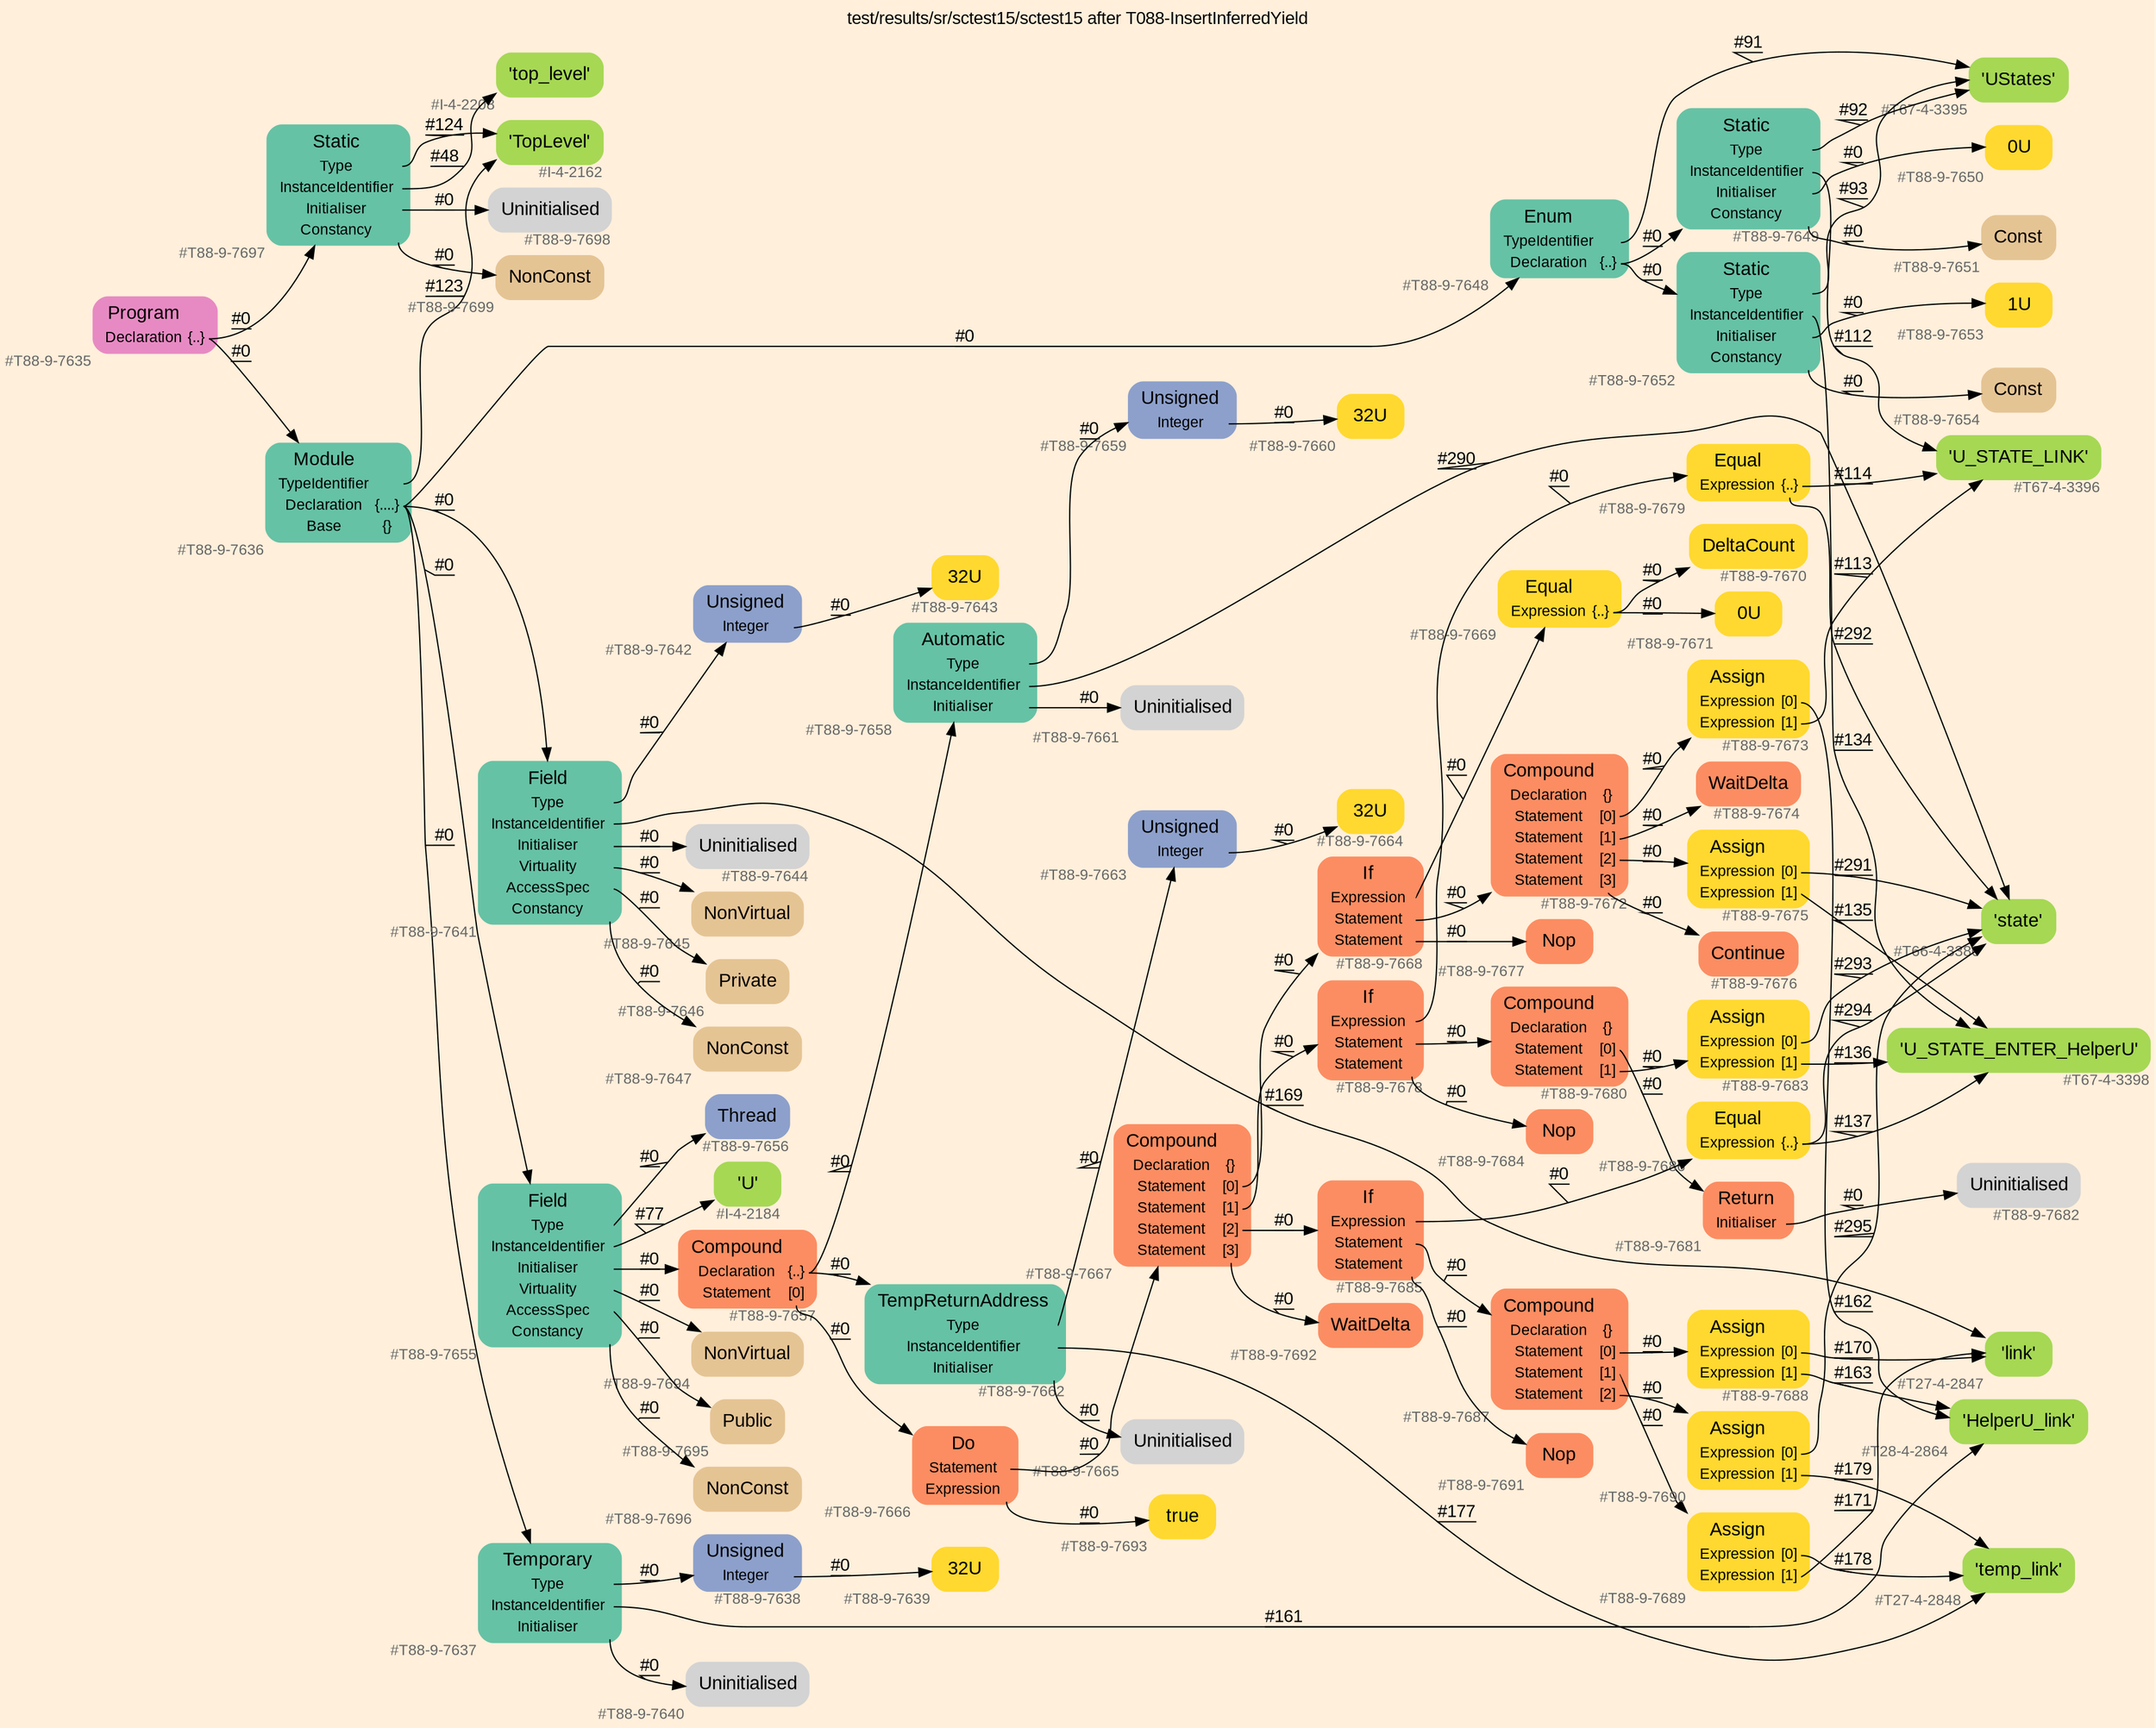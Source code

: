 digraph "test/results/sr/sctest15/sctest15 after T088-InsertInferredYield" {
label = "test/results/sr/sctest15/sctest15 after T088-InsertInferredYield"
labelloc = t
graph [
    rankdir = "LR"
    ranksep = 0.3
    bgcolor = antiquewhite1
    color = black
    fontcolor = black
    fontname = "Arial"
];
node [
    fontname = "Arial"
];
edge [
    fontname = "Arial"
];

// -------------------- node figure --------------------
// -------- block #T88-9-7635 ----------
"#T88-9-7635" [
    fillcolor = "/set28/4"
    xlabel = "#T88-9-7635"
    fontsize = "12"
    fontcolor = grey40
    shape = "plaintext"
    label = <<TABLE BORDER="0" CELLBORDER="0" CELLSPACING="0">
     <TR><TD><FONT COLOR="black" POINT-SIZE="15">Program</FONT></TD></TR>
     <TR><TD><FONT COLOR="black" POINT-SIZE="12">Declaration</FONT></TD><TD PORT="port0"><FONT COLOR="black" POINT-SIZE="12">{..}</FONT></TD></TR>
    </TABLE>>
    style = "rounded,filled"
];

// -------- block #T88-9-7636 ----------
"#T88-9-7636" [
    fillcolor = "/set28/1"
    xlabel = "#T88-9-7636"
    fontsize = "12"
    fontcolor = grey40
    shape = "plaintext"
    label = <<TABLE BORDER="0" CELLBORDER="0" CELLSPACING="0">
     <TR><TD><FONT COLOR="black" POINT-SIZE="15">Module</FONT></TD></TR>
     <TR><TD><FONT COLOR="black" POINT-SIZE="12">TypeIdentifier</FONT></TD><TD PORT="port0"></TD></TR>
     <TR><TD><FONT COLOR="black" POINT-SIZE="12">Declaration</FONT></TD><TD PORT="port1"><FONT COLOR="black" POINT-SIZE="12">{....}</FONT></TD></TR>
     <TR><TD><FONT COLOR="black" POINT-SIZE="12">Base</FONT></TD><TD PORT="port2"><FONT COLOR="black" POINT-SIZE="12">{}</FONT></TD></TR>
    </TABLE>>
    style = "rounded,filled"
];

// -------- block #I-4-2162 ----------
"#I-4-2162" [
    fillcolor = "/set28/5"
    xlabel = "#I-4-2162"
    fontsize = "12"
    fontcolor = grey40
    shape = "plaintext"
    label = <<TABLE BORDER="0" CELLBORDER="0" CELLSPACING="0">
     <TR><TD><FONT COLOR="black" POINT-SIZE="15">'TopLevel'</FONT></TD></TR>
    </TABLE>>
    style = "rounded,filled"
];

// -------- block #T88-9-7637 ----------
"#T88-9-7637" [
    fillcolor = "/set28/1"
    xlabel = "#T88-9-7637"
    fontsize = "12"
    fontcolor = grey40
    shape = "plaintext"
    label = <<TABLE BORDER="0" CELLBORDER="0" CELLSPACING="0">
     <TR><TD><FONT COLOR="black" POINT-SIZE="15">Temporary</FONT></TD></TR>
     <TR><TD><FONT COLOR="black" POINT-SIZE="12">Type</FONT></TD><TD PORT="port0"></TD></TR>
     <TR><TD><FONT COLOR="black" POINT-SIZE="12">InstanceIdentifier</FONT></TD><TD PORT="port1"></TD></TR>
     <TR><TD><FONT COLOR="black" POINT-SIZE="12">Initialiser</FONT></TD><TD PORT="port2"></TD></TR>
    </TABLE>>
    style = "rounded,filled"
];

// -------- block #T88-9-7638 ----------
"#T88-9-7638" [
    fillcolor = "/set28/3"
    xlabel = "#T88-9-7638"
    fontsize = "12"
    fontcolor = grey40
    shape = "plaintext"
    label = <<TABLE BORDER="0" CELLBORDER="0" CELLSPACING="0">
     <TR><TD><FONT COLOR="black" POINT-SIZE="15">Unsigned</FONT></TD></TR>
     <TR><TD><FONT COLOR="black" POINT-SIZE="12">Integer</FONT></TD><TD PORT="port0"></TD></TR>
    </TABLE>>
    style = "rounded,filled"
];

// -------- block #T88-9-7639 ----------
"#T88-9-7639" [
    fillcolor = "/set28/6"
    xlabel = "#T88-9-7639"
    fontsize = "12"
    fontcolor = grey40
    shape = "plaintext"
    label = <<TABLE BORDER="0" CELLBORDER="0" CELLSPACING="0">
     <TR><TD><FONT COLOR="black" POINT-SIZE="15">32U</FONT></TD></TR>
    </TABLE>>
    style = "rounded,filled"
];

// -------- block #T28-4-2864 ----------
"#T28-4-2864" [
    fillcolor = "/set28/5"
    xlabel = "#T28-4-2864"
    fontsize = "12"
    fontcolor = grey40
    shape = "plaintext"
    label = <<TABLE BORDER="0" CELLBORDER="0" CELLSPACING="0">
     <TR><TD><FONT COLOR="black" POINT-SIZE="15">'HelperU_link'</FONT></TD></TR>
    </TABLE>>
    style = "rounded,filled"
];

// -------- block #T88-9-7640 ----------
"#T88-9-7640" [
    xlabel = "#T88-9-7640"
    fontsize = "12"
    fontcolor = grey40
    shape = "plaintext"
    label = <<TABLE BORDER="0" CELLBORDER="0" CELLSPACING="0">
     <TR><TD><FONT COLOR="black" POINT-SIZE="15">Uninitialised</FONT></TD></TR>
    </TABLE>>
    style = "rounded,filled"
];

// -------- block #T88-9-7641 ----------
"#T88-9-7641" [
    fillcolor = "/set28/1"
    xlabel = "#T88-9-7641"
    fontsize = "12"
    fontcolor = grey40
    shape = "plaintext"
    label = <<TABLE BORDER="0" CELLBORDER="0" CELLSPACING="0">
     <TR><TD><FONT COLOR="black" POINT-SIZE="15">Field</FONT></TD></TR>
     <TR><TD><FONT COLOR="black" POINT-SIZE="12">Type</FONT></TD><TD PORT="port0"></TD></TR>
     <TR><TD><FONT COLOR="black" POINT-SIZE="12">InstanceIdentifier</FONT></TD><TD PORT="port1"></TD></TR>
     <TR><TD><FONT COLOR="black" POINT-SIZE="12">Initialiser</FONT></TD><TD PORT="port2"></TD></TR>
     <TR><TD><FONT COLOR="black" POINT-SIZE="12">Virtuality</FONT></TD><TD PORT="port3"></TD></TR>
     <TR><TD><FONT COLOR="black" POINT-SIZE="12">AccessSpec</FONT></TD><TD PORT="port4"></TD></TR>
     <TR><TD><FONT COLOR="black" POINT-SIZE="12">Constancy</FONT></TD><TD PORT="port5"></TD></TR>
    </TABLE>>
    style = "rounded,filled"
];

// -------- block #T88-9-7642 ----------
"#T88-9-7642" [
    fillcolor = "/set28/3"
    xlabel = "#T88-9-7642"
    fontsize = "12"
    fontcolor = grey40
    shape = "plaintext"
    label = <<TABLE BORDER="0" CELLBORDER="0" CELLSPACING="0">
     <TR><TD><FONT COLOR="black" POINT-SIZE="15">Unsigned</FONT></TD></TR>
     <TR><TD><FONT COLOR="black" POINT-SIZE="12">Integer</FONT></TD><TD PORT="port0"></TD></TR>
    </TABLE>>
    style = "rounded,filled"
];

// -------- block #T88-9-7643 ----------
"#T88-9-7643" [
    fillcolor = "/set28/6"
    xlabel = "#T88-9-7643"
    fontsize = "12"
    fontcolor = grey40
    shape = "plaintext"
    label = <<TABLE BORDER="0" CELLBORDER="0" CELLSPACING="0">
     <TR><TD><FONT COLOR="black" POINT-SIZE="15">32U</FONT></TD></TR>
    </TABLE>>
    style = "rounded,filled"
];

// -------- block #T27-4-2847 ----------
"#T27-4-2847" [
    fillcolor = "/set28/5"
    xlabel = "#T27-4-2847"
    fontsize = "12"
    fontcolor = grey40
    shape = "plaintext"
    label = <<TABLE BORDER="0" CELLBORDER="0" CELLSPACING="0">
     <TR><TD><FONT COLOR="black" POINT-SIZE="15">'link'</FONT></TD></TR>
    </TABLE>>
    style = "rounded,filled"
];

// -------- block #T88-9-7644 ----------
"#T88-9-7644" [
    xlabel = "#T88-9-7644"
    fontsize = "12"
    fontcolor = grey40
    shape = "plaintext"
    label = <<TABLE BORDER="0" CELLBORDER="0" CELLSPACING="0">
     <TR><TD><FONT COLOR="black" POINT-SIZE="15">Uninitialised</FONT></TD></TR>
    </TABLE>>
    style = "rounded,filled"
];

// -------- block #T88-9-7645 ----------
"#T88-9-7645" [
    fillcolor = "/set28/7"
    xlabel = "#T88-9-7645"
    fontsize = "12"
    fontcolor = grey40
    shape = "plaintext"
    label = <<TABLE BORDER="0" CELLBORDER="0" CELLSPACING="0">
     <TR><TD><FONT COLOR="black" POINT-SIZE="15">NonVirtual</FONT></TD></TR>
    </TABLE>>
    style = "rounded,filled"
];

// -------- block #T88-9-7646 ----------
"#T88-9-7646" [
    fillcolor = "/set28/7"
    xlabel = "#T88-9-7646"
    fontsize = "12"
    fontcolor = grey40
    shape = "plaintext"
    label = <<TABLE BORDER="0" CELLBORDER="0" CELLSPACING="0">
     <TR><TD><FONT COLOR="black" POINT-SIZE="15">Private</FONT></TD></TR>
    </TABLE>>
    style = "rounded,filled"
];

// -------- block #T88-9-7647 ----------
"#T88-9-7647" [
    fillcolor = "/set28/7"
    xlabel = "#T88-9-7647"
    fontsize = "12"
    fontcolor = grey40
    shape = "plaintext"
    label = <<TABLE BORDER="0" CELLBORDER="0" CELLSPACING="0">
     <TR><TD><FONT COLOR="black" POINT-SIZE="15">NonConst</FONT></TD></TR>
    </TABLE>>
    style = "rounded,filled"
];

// -------- block #T88-9-7648 ----------
"#T88-9-7648" [
    fillcolor = "/set28/1"
    xlabel = "#T88-9-7648"
    fontsize = "12"
    fontcolor = grey40
    shape = "plaintext"
    label = <<TABLE BORDER="0" CELLBORDER="0" CELLSPACING="0">
     <TR><TD><FONT COLOR="black" POINT-SIZE="15">Enum</FONT></TD></TR>
     <TR><TD><FONT COLOR="black" POINT-SIZE="12">TypeIdentifier</FONT></TD><TD PORT="port0"></TD></TR>
     <TR><TD><FONT COLOR="black" POINT-SIZE="12">Declaration</FONT></TD><TD PORT="port1"><FONT COLOR="black" POINT-SIZE="12">{..}</FONT></TD></TR>
    </TABLE>>
    style = "rounded,filled"
];

// -------- block #T67-4-3395 ----------
"#T67-4-3395" [
    fillcolor = "/set28/5"
    xlabel = "#T67-4-3395"
    fontsize = "12"
    fontcolor = grey40
    shape = "plaintext"
    label = <<TABLE BORDER="0" CELLBORDER="0" CELLSPACING="0">
     <TR><TD><FONT COLOR="black" POINT-SIZE="15">'UStates'</FONT></TD></TR>
    </TABLE>>
    style = "rounded,filled"
];

// -------- block #T88-9-7649 ----------
"#T88-9-7649" [
    fillcolor = "/set28/1"
    xlabel = "#T88-9-7649"
    fontsize = "12"
    fontcolor = grey40
    shape = "plaintext"
    label = <<TABLE BORDER="0" CELLBORDER="0" CELLSPACING="0">
     <TR><TD><FONT COLOR="black" POINT-SIZE="15">Static</FONT></TD></TR>
     <TR><TD><FONT COLOR="black" POINT-SIZE="12">Type</FONT></TD><TD PORT="port0"></TD></TR>
     <TR><TD><FONT COLOR="black" POINT-SIZE="12">InstanceIdentifier</FONT></TD><TD PORT="port1"></TD></TR>
     <TR><TD><FONT COLOR="black" POINT-SIZE="12">Initialiser</FONT></TD><TD PORT="port2"></TD></TR>
     <TR><TD><FONT COLOR="black" POINT-SIZE="12">Constancy</FONT></TD><TD PORT="port3"></TD></TR>
    </TABLE>>
    style = "rounded,filled"
];

// -------- block #T67-4-3396 ----------
"#T67-4-3396" [
    fillcolor = "/set28/5"
    xlabel = "#T67-4-3396"
    fontsize = "12"
    fontcolor = grey40
    shape = "plaintext"
    label = <<TABLE BORDER="0" CELLBORDER="0" CELLSPACING="0">
     <TR><TD><FONT COLOR="black" POINT-SIZE="15">'U_STATE_LINK'</FONT></TD></TR>
    </TABLE>>
    style = "rounded,filled"
];

// -------- block #T88-9-7650 ----------
"#T88-9-7650" [
    fillcolor = "/set28/6"
    xlabel = "#T88-9-7650"
    fontsize = "12"
    fontcolor = grey40
    shape = "plaintext"
    label = <<TABLE BORDER="0" CELLBORDER="0" CELLSPACING="0">
     <TR><TD><FONT COLOR="black" POINT-SIZE="15">0U</FONT></TD></TR>
    </TABLE>>
    style = "rounded,filled"
];

// -------- block #T88-9-7651 ----------
"#T88-9-7651" [
    fillcolor = "/set28/7"
    xlabel = "#T88-9-7651"
    fontsize = "12"
    fontcolor = grey40
    shape = "plaintext"
    label = <<TABLE BORDER="0" CELLBORDER="0" CELLSPACING="0">
     <TR><TD><FONT COLOR="black" POINT-SIZE="15">Const</FONT></TD></TR>
    </TABLE>>
    style = "rounded,filled"
];

// -------- block #T88-9-7652 ----------
"#T88-9-7652" [
    fillcolor = "/set28/1"
    xlabel = "#T88-9-7652"
    fontsize = "12"
    fontcolor = grey40
    shape = "plaintext"
    label = <<TABLE BORDER="0" CELLBORDER="0" CELLSPACING="0">
     <TR><TD><FONT COLOR="black" POINT-SIZE="15">Static</FONT></TD></TR>
     <TR><TD><FONT COLOR="black" POINT-SIZE="12">Type</FONT></TD><TD PORT="port0"></TD></TR>
     <TR><TD><FONT COLOR="black" POINT-SIZE="12">InstanceIdentifier</FONT></TD><TD PORT="port1"></TD></TR>
     <TR><TD><FONT COLOR="black" POINT-SIZE="12">Initialiser</FONT></TD><TD PORT="port2"></TD></TR>
     <TR><TD><FONT COLOR="black" POINT-SIZE="12">Constancy</FONT></TD><TD PORT="port3"></TD></TR>
    </TABLE>>
    style = "rounded,filled"
];

// -------- block #T67-4-3398 ----------
"#T67-4-3398" [
    fillcolor = "/set28/5"
    xlabel = "#T67-4-3398"
    fontsize = "12"
    fontcolor = grey40
    shape = "plaintext"
    label = <<TABLE BORDER="0" CELLBORDER="0" CELLSPACING="0">
     <TR><TD><FONT COLOR="black" POINT-SIZE="15">'U_STATE_ENTER_HelperU'</FONT></TD></TR>
    </TABLE>>
    style = "rounded,filled"
];

// -------- block #T88-9-7653 ----------
"#T88-9-7653" [
    fillcolor = "/set28/6"
    xlabel = "#T88-9-7653"
    fontsize = "12"
    fontcolor = grey40
    shape = "plaintext"
    label = <<TABLE BORDER="0" CELLBORDER="0" CELLSPACING="0">
     <TR><TD><FONT COLOR="black" POINT-SIZE="15">1U</FONT></TD></TR>
    </TABLE>>
    style = "rounded,filled"
];

// -------- block #T88-9-7654 ----------
"#T88-9-7654" [
    fillcolor = "/set28/7"
    xlabel = "#T88-9-7654"
    fontsize = "12"
    fontcolor = grey40
    shape = "plaintext"
    label = <<TABLE BORDER="0" CELLBORDER="0" CELLSPACING="0">
     <TR><TD><FONT COLOR="black" POINT-SIZE="15">Const</FONT></TD></TR>
    </TABLE>>
    style = "rounded,filled"
];

// -------- block #T88-9-7655 ----------
"#T88-9-7655" [
    fillcolor = "/set28/1"
    xlabel = "#T88-9-7655"
    fontsize = "12"
    fontcolor = grey40
    shape = "plaintext"
    label = <<TABLE BORDER="0" CELLBORDER="0" CELLSPACING="0">
     <TR><TD><FONT COLOR="black" POINT-SIZE="15">Field</FONT></TD></TR>
     <TR><TD><FONT COLOR="black" POINT-SIZE="12">Type</FONT></TD><TD PORT="port0"></TD></TR>
     <TR><TD><FONT COLOR="black" POINT-SIZE="12">InstanceIdentifier</FONT></TD><TD PORT="port1"></TD></TR>
     <TR><TD><FONT COLOR="black" POINT-SIZE="12">Initialiser</FONT></TD><TD PORT="port2"></TD></TR>
     <TR><TD><FONT COLOR="black" POINT-SIZE="12">Virtuality</FONT></TD><TD PORT="port3"></TD></TR>
     <TR><TD><FONT COLOR="black" POINT-SIZE="12">AccessSpec</FONT></TD><TD PORT="port4"></TD></TR>
     <TR><TD><FONT COLOR="black" POINT-SIZE="12">Constancy</FONT></TD><TD PORT="port5"></TD></TR>
    </TABLE>>
    style = "rounded,filled"
];

// -------- block #T88-9-7656 ----------
"#T88-9-7656" [
    fillcolor = "/set28/3"
    xlabel = "#T88-9-7656"
    fontsize = "12"
    fontcolor = grey40
    shape = "plaintext"
    label = <<TABLE BORDER="0" CELLBORDER="0" CELLSPACING="0">
     <TR><TD><FONT COLOR="black" POINT-SIZE="15">Thread</FONT></TD></TR>
    </TABLE>>
    style = "rounded,filled"
];

// -------- block #I-4-2184 ----------
"#I-4-2184" [
    fillcolor = "/set28/5"
    xlabel = "#I-4-2184"
    fontsize = "12"
    fontcolor = grey40
    shape = "plaintext"
    label = <<TABLE BORDER="0" CELLBORDER="0" CELLSPACING="0">
     <TR><TD><FONT COLOR="black" POINT-SIZE="15">'U'</FONT></TD></TR>
    </TABLE>>
    style = "rounded,filled"
];

// -------- block #T88-9-7657 ----------
"#T88-9-7657" [
    fillcolor = "/set28/2"
    xlabel = "#T88-9-7657"
    fontsize = "12"
    fontcolor = grey40
    shape = "plaintext"
    label = <<TABLE BORDER="0" CELLBORDER="0" CELLSPACING="0">
     <TR><TD><FONT COLOR="black" POINT-SIZE="15">Compound</FONT></TD></TR>
     <TR><TD><FONT COLOR="black" POINT-SIZE="12">Declaration</FONT></TD><TD PORT="port0"><FONT COLOR="black" POINT-SIZE="12">{..}</FONT></TD></TR>
     <TR><TD><FONT COLOR="black" POINT-SIZE="12">Statement</FONT></TD><TD PORT="port1"><FONT COLOR="black" POINT-SIZE="12">[0]</FONT></TD></TR>
    </TABLE>>
    style = "rounded,filled"
];

// -------- block #T88-9-7658 ----------
"#T88-9-7658" [
    fillcolor = "/set28/1"
    xlabel = "#T88-9-7658"
    fontsize = "12"
    fontcolor = grey40
    shape = "plaintext"
    label = <<TABLE BORDER="0" CELLBORDER="0" CELLSPACING="0">
     <TR><TD><FONT COLOR="black" POINT-SIZE="15">Automatic</FONT></TD></TR>
     <TR><TD><FONT COLOR="black" POINT-SIZE="12">Type</FONT></TD><TD PORT="port0"></TD></TR>
     <TR><TD><FONT COLOR="black" POINT-SIZE="12">InstanceIdentifier</FONT></TD><TD PORT="port1"></TD></TR>
     <TR><TD><FONT COLOR="black" POINT-SIZE="12">Initialiser</FONT></TD><TD PORT="port2"></TD></TR>
    </TABLE>>
    style = "rounded,filled"
];

// -------- block #T88-9-7659 ----------
"#T88-9-7659" [
    fillcolor = "/set28/3"
    xlabel = "#T88-9-7659"
    fontsize = "12"
    fontcolor = grey40
    shape = "plaintext"
    label = <<TABLE BORDER="0" CELLBORDER="0" CELLSPACING="0">
     <TR><TD><FONT COLOR="black" POINT-SIZE="15">Unsigned</FONT></TD></TR>
     <TR><TD><FONT COLOR="black" POINT-SIZE="12">Integer</FONT></TD><TD PORT="port0"></TD></TR>
    </TABLE>>
    style = "rounded,filled"
];

// -------- block #T88-9-7660 ----------
"#T88-9-7660" [
    fillcolor = "/set28/6"
    xlabel = "#T88-9-7660"
    fontsize = "12"
    fontcolor = grey40
    shape = "plaintext"
    label = <<TABLE BORDER="0" CELLBORDER="0" CELLSPACING="0">
     <TR><TD><FONT COLOR="black" POINT-SIZE="15">32U</FONT></TD></TR>
    </TABLE>>
    style = "rounded,filled"
];

// -------- block #T66-4-3380 ----------
"#T66-4-3380" [
    fillcolor = "/set28/5"
    xlabel = "#T66-4-3380"
    fontsize = "12"
    fontcolor = grey40
    shape = "plaintext"
    label = <<TABLE BORDER="0" CELLBORDER="0" CELLSPACING="0">
     <TR><TD><FONT COLOR="black" POINT-SIZE="15">'state'</FONT></TD></TR>
    </TABLE>>
    style = "rounded,filled"
];

// -------- block #T88-9-7661 ----------
"#T88-9-7661" [
    xlabel = "#T88-9-7661"
    fontsize = "12"
    fontcolor = grey40
    shape = "plaintext"
    label = <<TABLE BORDER="0" CELLBORDER="0" CELLSPACING="0">
     <TR><TD><FONT COLOR="black" POINT-SIZE="15">Uninitialised</FONT></TD></TR>
    </TABLE>>
    style = "rounded,filled"
];

// -------- block #T88-9-7662 ----------
"#T88-9-7662" [
    fillcolor = "/set28/1"
    xlabel = "#T88-9-7662"
    fontsize = "12"
    fontcolor = grey40
    shape = "plaintext"
    label = <<TABLE BORDER="0" CELLBORDER="0" CELLSPACING="0">
     <TR><TD><FONT COLOR="black" POINT-SIZE="15">TempReturnAddress</FONT></TD></TR>
     <TR><TD><FONT COLOR="black" POINT-SIZE="12">Type</FONT></TD><TD PORT="port0"></TD></TR>
     <TR><TD><FONT COLOR="black" POINT-SIZE="12">InstanceIdentifier</FONT></TD><TD PORT="port1"></TD></TR>
     <TR><TD><FONT COLOR="black" POINT-SIZE="12">Initialiser</FONT></TD><TD PORT="port2"></TD></TR>
    </TABLE>>
    style = "rounded,filled"
];

// -------- block #T88-9-7663 ----------
"#T88-9-7663" [
    fillcolor = "/set28/3"
    xlabel = "#T88-9-7663"
    fontsize = "12"
    fontcolor = grey40
    shape = "plaintext"
    label = <<TABLE BORDER="0" CELLBORDER="0" CELLSPACING="0">
     <TR><TD><FONT COLOR="black" POINT-SIZE="15">Unsigned</FONT></TD></TR>
     <TR><TD><FONT COLOR="black" POINT-SIZE="12">Integer</FONT></TD><TD PORT="port0"></TD></TR>
    </TABLE>>
    style = "rounded,filled"
];

// -------- block #T88-9-7664 ----------
"#T88-9-7664" [
    fillcolor = "/set28/6"
    xlabel = "#T88-9-7664"
    fontsize = "12"
    fontcolor = grey40
    shape = "plaintext"
    label = <<TABLE BORDER="0" CELLBORDER="0" CELLSPACING="0">
     <TR><TD><FONT COLOR="black" POINT-SIZE="15">32U</FONT></TD></TR>
    </TABLE>>
    style = "rounded,filled"
];

// -------- block #T27-4-2848 ----------
"#T27-4-2848" [
    fillcolor = "/set28/5"
    xlabel = "#T27-4-2848"
    fontsize = "12"
    fontcolor = grey40
    shape = "plaintext"
    label = <<TABLE BORDER="0" CELLBORDER="0" CELLSPACING="0">
     <TR><TD><FONT COLOR="black" POINT-SIZE="15">'temp_link'</FONT></TD></TR>
    </TABLE>>
    style = "rounded,filled"
];

// -------- block #T88-9-7665 ----------
"#T88-9-7665" [
    xlabel = "#T88-9-7665"
    fontsize = "12"
    fontcolor = grey40
    shape = "plaintext"
    label = <<TABLE BORDER="0" CELLBORDER="0" CELLSPACING="0">
     <TR><TD><FONT COLOR="black" POINT-SIZE="15">Uninitialised</FONT></TD></TR>
    </TABLE>>
    style = "rounded,filled"
];

// -------- block #T88-9-7666 ----------
"#T88-9-7666" [
    fillcolor = "/set28/2"
    xlabel = "#T88-9-7666"
    fontsize = "12"
    fontcolor = grey40
    shape = "plaintext"
    label = <<TABLE BORDER="0" CELLBORDER="0" CELLSPACING="0">
     <TR><TD><FONT COLOR="black" POINT-SIZE="15">Do</FONT></TD></TR>
     <TR><TD><FONT COLOR="black" POINT-SIZE="12">Statement</FONT></TD><TD PORT="port0"></TD></TR>
     <TR><TD><FONT COLOR="black" POINT-SIZE="12">Expression</FONT></TD><TD PORT="port1"></TD></TR>
    </TABLE>>
    style = "rounded,filled"
];

// -------- block #T88-9-7667 ----------
"#T88-9-7667" [
    fillcolor = "/set28/2"
    xlabel = "#T88-9-7667"
    fontsize = "12"
    fontcolor = grey40
    shape = "plaintext"
    label = <<TABLE BORDER="0" CELLBORDER="0" CELLSPACING="0">
     <TR><TD><FONT COLOR="black" POINT-SIZE="15">Compound</FONT></TD></TR>
     <TR><TD><FONT COLOR="black" POINT-SIZE="12">Declaration</FONT></TD><TD PORT="port0"><FONT COLOR="black" POINT-SIZE="12">{}</FONT></TD></TR>
     <TR><TD><FONT COLOR="black" POINT-SIZE="12">Statement</FONT></TD><TD PORT="port1"><FONT COLOR="black" POINT-SIZE="12">[0]</FONT></TD></TR>
     <TR><TD><FONT COLOR="black" POINT-SIZE="12">Statement</FONT></TD><TD PORT="port2"><FONT COLOR="black" POINT-SIZE="12">[1]</FONT></TD></TR>
     <TR><TD><FONT COLOR="black" POINT-SIZE="12">Statement</FONT></TD><TD PORT="port3"><FONT COLOR="black" POINT-SIZE="12">[2]</FONT></TD></TR>
     <TR><TD><FONT COLOR="black" POINT-SIZE="12">Statement</FONT></TD><TD PORT="port4"><FONT COLOR="black" POINT-SIZE="12">[3]</FONT></TD></TR>
    </TABLE>>
    style = "rounded,filled"
];

// -------- block #T88-9-7668 ----------
"#T88-9-7668" [
    fillcolor = "/set28/2"
    xlabel = "#T88-9-7668"
    fontsize = "12"
    fontcolor = grey40
    shape = "plaintext"
    label = <<TABLE BORDER="0" CELLBORDER="0" CELLSPACING="0">
     <TR><TD><FONT COLOR="black" POINT-SIZE="15">If</FONT></TD></TR>
     <TR><TD><FONT COLOR="black" POINT-SIZE="12">Expression</FONT></TD><TD PORT="port0"></TD></TR>
     <TR><TD><FONT COLOR="black" POINT-SIZE="12">Statement</FONT></TD><TD PORT="port1"></TD></TR>
     <TR><TD><FONT COLOR="black" POINT-SIZE="12">Statement</FONT></TD><TD PORT="port2"></TD></TR>
    </TABLE>>
    style = "rounded,filled"
];

// -------- block #T88-9-7669 ----------
"#T88-9-7669" [
    fillcolor = "/set28/6"
    xlabel = "#T88-9-7669"
    fontsize = "12"
    fontcolor = grey40
    shape = "plaintext"
    label = <<TABLE BORDER="0" CELLBORDER="0" CELLSPACING="0">
     <TR><TD><FONT COLOR="black" POINT-SIZE="15">Equal</FONT></TD></TR>
     <TR><TD><FONT COLOR="black" POINT-SIZE="12">Expression</FONT></TD><TD PORT="port0"><FONT COLOR="black" POINT-SIZE="12">{..}</FONT></TD></TR>
    </TABLE>>
    style = "rounded,filled"
];

// -------- block #T88-9-7670 ----------
"#T88-9-7670" [
    fillcolor = "/set28/6"
    xlabel = "#T88-9-7670"
    fontsize = "12"
    fontcolor = grey40
    shape = "plaintext"
    label = <<TABLE BORDER="0" CELLBORDER="0" CELLSPACING="0">
     <TR><TD><FONT COLOR="black" POINT-SIZE="15">DeltaCount</FONT></TD></TR>
    </TABLE>>
    style = "rounded,filled"
];

// -------- block #T88-9-7671 ----------
"#T88-9-7671" [
    fillcolor = "/set28/6"
    xlabel = "#T88-9-7671"
    fontsize = "12"
    fontcolor = grey40
    shape = "plaintext"
    label = <<TABLE BORDER="0" CELLBORDER="0" CELLSPACING="0">
     <TR><TD><FONT COLOR="black" POINT-SIZE="15">0U</FONT></TD></TR>
    </TABLE>>
    style = "rounded,filled"
];

// -------- block #T88-9-7672 ----------
"#T88-9-7672" [
    fillcolor = "/set28/2"
    xlabel = "#T88-9-7672"
    fontsize = "12"
    fontcolor = grey40
    shape = "plaintext"
    label = <<TABLE BORDER="0" CELLBORDER="0" CELLSPACING="0">
     <TR><TD><FONT COLOR="black" POINT-SIZE="15">Compound</FONT></TD></TR>
     <TR><TD><FONT COLOR="black" POINT-SIZE="12">Declaration</FONT></TD><TD PORT="port0"><FONT COLOR="black" POINT-SIZE="12">{}</FONT></TD></TR>
     <TR><TD><FONT COLOR="black" POINT-SIZE="12">Statement</FONT></TD><TD PORT="port1"><FONT COLOR="black" POINT-SIZE="12">[0]</FONT></TD></TR>
     <TR><TD><FONT COLOR="black" POINT-SIZE="12">Statement</FONT></TD><TD PORT="port2"><FONT COLOR="black" POINT-SIZE="12">[1]</FONT></TD></TR>
     <TR><TD><FONT COLOR="black" POINT-SIZE="12">Statement</FONT></TD><TD PORT="port3"><FONT COLOR="black" POINT-SIZE="12">[2]</FONT></TD></TR>
     <TR><TD><FONT COLOR="black" POINT-SIZE="12">Statement</FONT></TD><TD PORT="port4"><FONT COLOR="black" POINT-SIZE="12">[3]</FONT></TD></TR>
    </TABLE>>
    style = "rounded,filled"
];

// -------- block #T88-9-7673 ----------
"#T88-9-7673" [
    fillcolor = "/set28/6"
    xlabel = "#T88-9-7673"
    fontsize = "12"
    fontcolor = grey40
    shape = "plaintext"
    label = <<TABLE BORDER="0" CELLBORDER="0" CELLSPACING="0">
     <TR><TD><FONT COLOR="black" POINT-SIZE="15">Assign</FONT></TD></TR>
     <TR><TD><FONT COLOR="black" POINT-SIZE="12">Expression</FONT></TD><TD PORT="port0"><FONT COLOR="black" POINT-SIZE="12">[0]</FONT></TD></TR>
     <TR><TD><FONT COLOR="black" POINT-SIZE="12">Expression</FONT></TD><TD PORT="port1"><FONT COLOR="black" POINT-SIZE="12">[1]</FONT></TD></TR>
    </TABLE>>
    style = "rounded,filled"
];

// -------- block #T88-9-7674 ----------
"#T88-9-7674" [
    fillcolor = "/set28/2"
    xlabel = "#T88-9-7674"
    fontsize = "12"
    fontcolor = grey40
    shape = "plaintext"
    label = <<TABLE BORDER="0" CELLBORDER="0" CELLSPACING="0">
     <TR><TD><FONT COLOR="black" POINT-SIZE="15">WaitDelta</FONT></TD></TR>
    </TABLE>>
    style = "rounded,filled"
];

// -------- block #T88-9-7675 ----------
"#T88-9-7675" [
    fillcolor = "/set28/6"
    xlabel = "#T88-9-7675"
    fontsize = "12"
    fontcolor = grey40
    shape = "plaintext"
    label = <<TABLE BORDER="0" CELLBORDER="0" CELLSPACING="0">
     <TR><TD><FONT COLOR="black" POINT-SIZE="15">Assign</FONT></TD></TR>
     <TR><TD><FONT COLOR="black" POINT-SIZE="12">Expression</FONT></TD><TD PORT="port0"><FONT COLOR="black" POINT-SIZE="12">[0]</FONT></TD></TR>
     <TR><TD><FONT COLOR="black" POINT-SIZE="12">Expression</FONT></TD><TD PORT="port1"><FONT COLOR="black" POINT-SIZE="12">[1]</FONT></TD></TR>
    </TABLE>>
    style = "rounded,filled"
];

// -------- block #T88-9-7676 ----------
"#T88-9-7676" [
    fillcolor = "/set28/2"
    xlabel = "#T88-9-7676"
    fontsize = "12"
    fontcolor = grey40
    shape = "plaintext"
    label = <<TABLE BORDER="0" CELLBORDER="0" CELLSPACING="0">
     <TR><TD><FONT COLOR="black" POINT-SIZE="15">Continue</FONT></TD></TR>
    </TABLE>>
    style = "rounded,filled"
];

// -------- block #T88-9-7677 ----------
"#T88-9-7677" [
    fillcolor = "/set28/2"
    xlabel = "#T88-9-7677"
    fontsize = "12"
    fontcolor = grey40
    shape = "plaintext"
    label = <<TABLE BORDER="0" CELLBORDER="0" CELLSPACING="0">
     <TR><TD><FONT COLOR="black" POINT-SIZE="15">Nop</FONT></TD></TR>
    </TABLE>>
    style = "rounded,filled"
];

// -------- block #T88-9-7678 ----------
"#T88-9-7678" [
    fillcolor = "/set28/2"
    xlabel = "#T88-9-7678"
    fontsize = "12"
    fontcolor = grey40
    shape = "plaintext"
    label = <<TABLE BORDER="0" CELLBORDER="0" CELLSPACING="0">
     <TR><TD><FONT COLOR="black" POINT-SIZE="15">If</FONT></TD></TR>
     <TR><TD><FONT COLOR="black" POINT-SIZE="12">Expression</FONT></TD><TD PORT="port0"></TD></TR>
     <TR><TD><FONT COLOR="black" POINT-SIZE="12">Statement</FONT></TD><TD PORT="port1"></TD></TR>
     <TR><TD><FONT COLOR="black" POINT-SIZE="12">Statement</FONT></TD><TD PORT="port2"></TD></TR>
    </TABLE>>
    style = "rounded,filled"
];

// -------- block #T88-9-7679 ----------
"#T88-9-7679" [
    fillcolor = "/set28/6"
    xlabel = "#T88-9-7679"
    fontsize = "12"
    fontcolor = grey40
    shape = "plaintext"
    label = <<TABLE BORDER="0" CELLBORDER="0" CELLSPACING="0">
     <TR><TD><FONT COLOR="black" POINT-SIZE="15">Equal</FONT></TD></TR>
     <TR><TD><FONT COLOR="black" POINT-SIZE="12">Expression</FONT></TD><TD PORT="port0"><FONT COLOR="black" POINT-SIZE="12">{..}</FONT></TD></TR>
    </TABLE>>
    style = "rounded,filled"
];

// -------- block #T88-9-7680 ----------
"#T88-9-7680" [
    fillcolor = "/set28/2"
    xlabel = "#T88-9-7680"
    fontsize = "12"
    fontcolor = grey40
    shape = "plaintext"
    label = <<TABLE BORDER="0" CELLBORDER="0" CELLSPACING="0">
     <TR><TD><FONT COLOR="black" POINT-SIZE="15">Compound</FONT></TD></TR>
     <TR><TD><FONT COLOR="black" POINT-SIZE="12">Declaration</FONT></TD><TD PORT="port0"><FONT COLOR="black" POINT-SIZE="12">{}</FONT></TD></TR>
     <TR><TD><FONT COLOR="black" POINT-SIZE="12">Statement</FONT></TD><TD PORT="port1"><FONT COLOR="black" POINT-SIZE="12">[0]</FONT></TD></TR>
     <TR><TD><FONT COLOR="black" POINT-SIZE="12">Statement</FONT></TD><TD PORT="port2"><FONT COLOR="black" POINT-SIZE="12">[1]</FONT></TD></TR>
    </TABLE>>
    style = "rounded,filled"
];

// -------- block #T88-9-7681 ----------
"#T88-9-7681" [
    fillcolor = "/set28/2"
    xlabel = "#T88-9-7681"
    fontsize = "12"
    fontcolor = grey40
    shape = "plaintext"
    label = <<TABLE BORDER="0" CELLBORDER="0" CELLSPACING="0">
     <TR><TD><FONT COLOR="black" POINT-SIZE="15">Return</FONT></TD></TR>
     <TR><TD><FONT COLOR="black" POINT-SIZE="12">Initialiser</FONT></TD><TD PORT="port0"></TD></TR>
    </TABLE>>
    style = "rounded,filled"
];

// -------- block #T88-9-7682 ----------
"#T88-9-7682" [
    xlabel = "#T88-9-7682"
    fontsize = "12"
    fontcolor = grey40
    shape = "plaintext"
    label = <<TABLE BORDER="0" CELLBORDER="0" CELLSPACING="0">
     <TR><TD><FONT COLOR="black" POINT-SIZE="15">Uninitialised</FONT></TD></TR>
    </TABLE>>
    style = "rounded,filled"
];

// -------- block #T88-9-7683 ----------
"#T88-9-7683" [
    fillcolor = "/set28/6"
    xlabel = "#T88-9-7683"
    fontsize = "12"
    fontcolor = grey40
    shape = "plaintext"
    label = <<TABLE BORDER="0" CELLBORDER="0" CELLSPACING="0">
     <TR><TD><FONT COLOR="black" POINT-SIZE="15">Assign</FONT></TD></TR>
     <TR><TD><FONT COLOR="black" POINT-SIZE="12">Expression</FONT></TD><TD PORT="port0"><FONT COLOR="black" POINT-SIZE="12">[0]</FONT></TD></TR>
     <TR><TD><FONT COLOR="black" POINT-SIZE="12">Expression</FONT></TD><TD PORT="port1"><FONT COLOR="black" POINT-SIZE="12">[1]</FONT></TD></TR>
    </TABLE>>
    style = "rounded,filled"
];

// -------- block #T88-9-7684 ----------
"#T88-9-7684" [
    fillcolor = "/set28/2"
    xlabel = "#T88-9-7684"
    fontsize = "12"
    fontcolor = grey40
    shape = "plaintext"
    label = <<TABLE BORDER="0" CELLBORDER="0" CELLSPACING="0">
     <TR><TD><FONT COLOR="black" POINT-SIZE="15">Nop</FONT></TD></TR>
    </TABLE>>
    style = "rounded,filled"
];

// -------- block #T88-9-7685 ----------
"#T88-9-7685" [
    fillcolor = "/set28/2"
    xlabel = "#T88-9-7685"
    fontsize = "12"
    fontcolor = grey40
    shape = "plaintext"
    label = <<TABLE BORDER="0" CELLBORDER="0" CELLSPACING="0">
     <TR><TD><FONT COLOR="black" POINT-SIZE="15">If</FONT></TD></TR>
     <TR><TD><FONT COLOR="black" POINT-SIZE="12">Expression</FONT></TD><TD PORT="port0"></TD></TR>
     <TR><TD><FONT COLOR="black" POINT-SIZE="12">Statement</FONT></TD><TD PORT="port1"></TD></TR>
     <TR><TD><FONT COLOR="black" POINT-SIZE="12">Statement</FONT></TD><TD PORT="port2"></TD></TR>
    </TABLE>>
    style = "rounded,filled"
];

// -------- block #T88-9-7686 ----------
"#T88-9-7686" [
    fillcolor = "/set28/6"
    xlabel = "#T88-9-7686"
    fontsize = "12"
    fontcolor = grey40
    shape = "plaintext"
    label = <<TABLE BORDER="0" CELLBORDER="0" CELLSPACING="0">
     <TR><TD><FONT COLOR="black" POINT-SIZE="15">Equal</FONT></TD></TR>
     <TR><TD><FONT COLOR="black" POINT-SIZE="12">Expression</FONT></TD><TD PORT="port0"><FONT COLOR="black" POINT-SIZE="12">{..}</FONT></TD></TR>
    </TABLE>>
    style = "rounded,filled"
];

// -------- block #T88-9-7687 ----------
"#T88-9-7687" [
    fillcolor = "/set28/2"
    xlabel = "#T88-9-7687"
    fontsize = "12"
    fontcolor = grey40
    shape = "plaintext"
    label = <<TABLE BORDER="0" CELLBORDER="0" CELLSPACING="0">
     <TR><TD><FONT COLOR="black" POINT-SIZE="15">Compound</FONT></TD></TR>
     <TR><TD><FONT COLOR="black" POINT-SIZE="12">Declaration</FONT></TD><TD PORT="port0"><FONT COLOR="black" POINT-SIZE="12">{}</FONT></TD></TR>
     <TR><TD><FONT COLOR="black" POINT-SIZE="12">Statement</FONT></TD><TD PORT="port1"><FONT COLOR="black" POINT-SIZE="12">[0]</FONT></TD></TR>
     <TR><TD><FONT COLOR="black" POINT-SIZE="12">Statement</FONT></TD><TD PORT="port2"><FONT COLOR="black" POINT-SIZE="12">[1]</FONT></TD></TR>
     <TR><TD><FONT COLOR="black" POINT-SIZE="12">Statement</FONT></TD><TD PORT="port3"><FONT COLOR="black" POINT-SIZE="12">[2]</FONT></TD></TR>
    </TABLE>>
    style = "rounded,filled"
];

// -------- block #T88-9-7688 ----------
"#T88-9-7688" [
    fillcolor = "/set28/6"
    xlabel = "#T88-9-7688"
    fontsize = "12"
    fontcolor = grey40
    shape = "plaintext"
    label = <<TABLE BORDER="0" CELLBORDER="0" CELLSPACING="0">
     <TR><TD><FONT COLOR="black" POINT-SIZE="15">Assign</FONT></TD></TR>
     <TR><TD><FONT COLOR="black" POINT-SIZE="12">Expression</FONT></TD><TD PORT="port0"><FONT COLOR="black" POINT-SIZE="12">[0]</FONT></TD></TR>
     <TR><TD><FONT COLOR="black" POINT-SIZE="12">Expression</FONT></TD><TD PORT="port1"><FONT COLOR="black" POINT-SIZE="12">[1]</FONT></TD></TR>
    </TABLE>>
    style = "rounded,filled"
];

// -------- block #T88-9-7689 ----------
"#T88-9-7689" [
    fillcolor = "/set28/6"
    xlabel = "#T88-9-7689"
    fontsize = "12"
    fontcolor = grey40
    shape = "plaintext"
    label = <<TABLE BORDER="0" CELLBORDER="0" CELLSPACING="0">
     <TR><TD><FONT COLOR="black" POINT-SIZE="15">Assign</FONT></TD></TR>
     <TR><TD><FONT COLOR="black" POINT-SIZE="12">Expression</FONT></TD><TD PORT="port0"><FONT COLOR="black" POINT-SIZE="12">[0]</FONT></TD></TR>
     <TR><TD><FONT COLOR="black" POINT-SIZE="12">Expression</FONT></TD><TD PORT="port1"><FONT COLOR="black" POINT-SIZE="12">[1]</FONT></TD></TR>
    </TABLE>>
    style = "rounded,filled"
];

// -------- block #T88-9-7690 ----------
"#T88-9-7690" [
    fillcolor = "/set28/6"
    xlabel = "#T88-9-7690"
    fontsize = "12"
    fontcolor = grey40
    shape = "plaintext"
    label = <<TABLE BORDER="0" CELLBORDER="0" CELLSPACING="0">
     <TR><TD><FONT COLOR="black" POINT-SIZE="15">Assign</FONT></TD></TR>
     <TR><TD><FONT COLOR="black" POINT-SIZE="12">Expression</FONT></TD><TD PORT="port0"><FONT COLOR="black" POINT-SIZE="12">[0]</FONT></TD></TR>
     <TR><TD><FONT COLOR="black" POINT-SIZE="12">Expression</FONT></TD><TD PORT="port1"><FONT COLOR="black" POINT-SIZE="12">[1]</FONT></TD></TR>
    </TABLE>>
    style = "rounded,filled"
];

// -------- block #T88-9-7691 ----------
"#T88-9-7691" [
    fillcolor = "/set28/2"
    xlabel = "#T88-9-7691"
    fontsize = "12"
    fontcolor = grey40
    shape = "plaintext"
    label = <<TABLE BORDER="0" CELLBORDER="0" CELLSPACING="0">
     <TR><TD><FONT COLOR="black" POINT-SIZE="15">Nop</FONT></TD></TR>
    </TABLE>>
    style = "rounded,filled"
];

// -------- block #T88-9-7692 ----------
"#T88-9-7692" [
    fillcolor = "/set28/2"
    xlabel = "#T88-9-7692"
    fontsize = "12"
    fontcolor = grey40
    shape = "plaintext"
    label = <<TABLE BORDER="0" CELLBORDER="0" CELLSPACING="0">
     <TR><TD><FONT COLOR="black" POINT-SIZE="15">WaitDelta</FONT></TD></TR>
    </TABLE>>
    style = "rounded,filled"
];

// -------- block #T88-9-7693 ----------
"#T88-9-7693" [
    fillcolor = "/set28/6"
    xlabel = "#T88-9-7693"
    fontsize = "12"
    fontcolor = grey40
    shape = "plaintext"
    label = <<TABLE BORDER="0" CELLBORDER="0" CELLSPACING="0">
     <TR><TD><FONT COLOR="black" POINT-SIZE="15">true</FONT></TD></TR>
    </TABLE>>
    style = "rounded,filled"
];

// -------- block #T88-9-7694 ----------
"#T88-9-7694" [
    fillcolor = "/set28/7"
    xlabel = "#T88-9-7694"
    fontsize = "12"
    fontcolor = grey40
    shape = "plaintext"
    label = <<TABLE BORDER="0" CELLBORDER="0" CELLSPACING="0">
     <TR><TD><FONT COLOR="black" POINT-SIZE="15">NonVirtual</FONT></TD></TR>
    </TABLE>>
    style = "rounded,filled"
];

// -------- block #T88-9-7695 ----------
"#T88-9-7695" [
    fillcolor = "/set28/7"
    xlabel = "#T88-9-7695"
    fontsize = "12"
    fontcolor = grey40
    shape = "plaintext"
    label = <<TABLE BORDER="0" CELLBORDER="0" CELLSPACING="0">
     <TR><TD><FONT COLOR="black" POINT-SIZE="15">Public</FONT></TD></TR>
    </TABLE>>
    style = "rounded,filled"
];

// -------- block #T88-9-7696 ----------
"#T88-9-7696" [
    fillcolor = "/set28/7"
    xlabel = "#T88-9-7696"
    fontsize = "12"
    fontcolor = grey40
    shape = "plaintext"
    label = <<TABLE BORDER="0" CELLBORDER="0" CELLSPACING="0">
     <TR><TD><FONT COLOR="black" POINT-SIZE="15">NonConst</FONT></TD></TR>
    </TABLE>>
    style = "rounded,filled"
];

// -------- block #T88-9-7697 ----------
"#T88-9-7697" [
    fillcolor = "/set28/1"
    xlabel = "#T88-9-7697"
    fontsize = "12"
    fontcolor = grey40
    shape = "plaintext"
    label = <<TABLE BORDER="0" CELLBORDER="0" CELLSPACING="0">
     <TR><TD><FONT COLOR="black" POINT-SIZE="15">Static</FONT></TD></TR>
     <TR><TD><FONT COLOR="black" POINT-SIZE="12">Type</FONT></TD><TD PORT="port0"></TD></TR>
     <TR><TD><FONT COLOR="black" POINT-SIZE="12">InstanceIdentifier</FONT></TD><TD PORT="port1"></TD></TR>
     <TR><TD><FONT COLOR="black" POINT-SIZE="12">Initialiser</FONT></TD><TD PORT="port2"></TD></TR>
     <TR><TD><FONT COLOR="black" POINT-SIZE="12">Constancy</FONT></TD><TD PORT="port3"></TD></TR>
    </TABLE>>
    style = "rounded,filled"
];

// -------- block #I-4-2208 ----------
"#I-4-2208" [
    fillcolor = "/set28/5"
    xlabel = "#I-4-2208"
    fontsize = "12"
    fontcolor = grey40
    shape = "plaintext"
    label = <<TABLE BORDER="0" CELLBORDER="0" CELLSPACING="0">
     <TR><TD><FONT COLOR="black" POINT-SIZE="15">'top_level'</FONT></TD></TR>
    </TABLE>>
    style = "rounded,filled"
];

// -------- block #T88-9-7698 ----------
"#T88-9-7698" [
    xlabel = "#T88-9-7698"
    fontsize = "12"
    fontcolor = grey40
    shape = "plaintext"
    label = <<TABLE BORDER="0" CELLBORDER="0" CELLSPACING="0">
     <TR><TD><FONT COLOR="black" POINT-SIZE="15">Uninitialised</FONT></TD></TR>
    </TABLE>>
    style = "rounded,filled"
];

// -------- block #T88-9-7699 ----------
"#T88-9-7699" [
    fillcolor = "/set28/7"
    xlabel = "#T88-9-7699"
    fontsize = "12"
    fontcolor = grey40
    shape = "plaintext"
    label = <<TABLE BORDER="0" CELLBORDER="0" CELLSPACING="0">
     <TR><TD><FONT COLOR="black" POINT-SIZE="15">NonConst</FONT></TD></TR>
    </TABLE>>
    style = "rounded,filled"
];

"#T88-9-7635":port0 -> "#T88-9-7636" [
    label = "#0"
    decorate = true
    color = black
    fontcolor = black
];

"#T88-9-7635":port0 -> "#T88-9-7697" [
    label = "#0"
    decorate = true
    color = black
    fontcolor = black
];

"#T88-9-7636":port0 -> "#I-4-2162" [
    label = "#123"
    decorate = true
    color = black
    fontcolor = black
];

"#T88-9-7636":port1 -> "#T88-9-7637" [
    label = "#0"
    decorate = true
    color = black
    fontcolor = black
];

"#T88-9-7636":port1 -> "#T88-9-7641" [
    label = "#0"
    decorate = true
    color = black
    fontcolor = black
];

"#T88-9-7636":port1 -> "#T88-9-7648" [
    label = "#0"
    decorate = true
    color = black
    fontcolor = black
];

"#T88-9-7636":port1 -> "#T88-9-7655" [
    label = "#0"
    decorate = true
    color = black
    fontcolor = black
];

"#T88-9-7637":port0 -> "#T88-9-7638" [
    label = "#0"
    decorate = true
    color = black
    fontcolor = black
];

"#T88-9-7637":port1 -> "#T28-4-2864" [
    label = "#161"
    decorate = true
    color = black
    fontcolor = black
];

"#T88-9-7637":port2 -> "#T88-9-7640" [
    label = "#0"
    decorate = true
    color = black
    fontcolor = black
];

"#T88-9-7638":port0 -> "#T88-9-7639" [
    label = "#0"
    decorate = true
    color = black
    fontcolor = black
];

"#T88-9-7641":port0 -> "#T88-9-7642" [
    label = "#0"
    decorate = true
    color = black
    fontcolor = black
];

"#T88-9-7641":port1 -> "#T27-4-2847" [
    label = "#169"
    decorate = true
    color = black
    fontcolor = black
];

"#T88-9-7641":port2 -> "#T88-9-7644" [
    label = "#0"
    decorate = true
    color = black
    fontcolor = black
];

"#T88-9-7641":port3 -> "#T88-9-7645" [
    label = "#0"
    decorate = true
    color = black
    fontcolor = black
];

"#T88-9-7641":port4 -> "#T88-9-7646" [
    label = "#0"
    decorate = true
    color = black
    fontcolor = black
];

"#T88-9-7641":port5 -> "#T88-9-7647" [
    label = "#0"
    decorate = true
    color = black
    fontcolor = black
];

"#T88-9-7642":port0 -> "#T88-9-7643" [
    label = "#0"
    decorate = true
    color = black
    fontcolor = black
];

"#T88-9-7648":port0 -> "#T67-4-3395" [
    label = "#91"
    decorate = true
    color = black
    fontcolor = black
];

"#T88-9-7648":port1 -> "#T88-9-7649" [
    label = "#0"
    decorate = true
    color = black
    fontcolor = black
];

"#T88-9-7648":port1 -> "#T88-9-7652" [
    label = "#0"
    decorate = true
    color = black
    fontcolor = black
];

"#T88-9-7649":port0 -> "#T67-4-3395" [
    label = "#92"
    decorate = true
    color = black
    fontcolor = black
];

"#T88-9-7649":port1 -> "#T67-4-3396" [
    label = "#112"
    decorate = true
    color = black
    fontcolor = black
];

"#T88-9-7649":port2 -> "#T88-9-7650" [
    label = "#0"
    decorate = true
    color = black
    fontcolor = black
];

"#T88-9-7649":port3 -> "#T88-9-7651" [
    label = "#0"
    decorate = true
    color = black
    fontcolor = black
];

"#T88-9-7652":port0 -> "#T67-4-3395" [
    label = "#93"
    decorate = true
    color = black
    fontcolor = black
];

"#T88-9-7652":port1 -> "#T67-4-3398" [
    label = "#134"
    decorate = true
    color = black
    fontcolor = black
];

"#T88-9-7652":port2 -> "#T88-9-7653" [
    label = "#0"
    decorate = true
    color = black
    fontcolor = black
];

"#T88-9-7652":port3 -> "#T88-9-7654" [
    label = "#0"
    decorate = true
    color = black
    fontcolor = black
];

"#T88-9-7655":port0 -> "#T88-9-7656" [
    label = "#0"
    decorate = true
    color = black
    fontcolor = black
];

"#T88-9-7655":port1 -> "#I-4-2184" [
    label = "#77"
    decorate = true
    color = black
    fontcolor = black
];

"#T88-9-7655":port2 -> "#T88-9-7657" [
    label = "#0"
    decorate = true
    color = black
    fontcolor = black
];

"#T88-9-7655":port3 -> "#T88-9-7694" [
    label = "#0"
    decorate = true
    color = black
    fontcolor = black
];

"#T88-9-7655":port4 -> "#T88-9-7695" [
    label = "#0"
    decorate = true
    color = black
    fontcolor = black
];

"#T88-9-7655":port5 -> "#T88-9-7696" [
    label = "#0"
    decorate = true
    color = black
    fontcolor = black
];

"#T88-9-7657":port0 -> "#T88-9-7658" [
    label = "#0"
    decorate = true
    color = black
    fontcolor = black
];

"#T88-9-7657":port0 -> "#T88-9-7662" [
    label = "#0"
    decorate = true
    color = black
    fontcolor = black
];

"#T88-9-7657":port1 -> "#T88-9-7666" [
    label = "#0"
    decorate = true
    color = black
    fontcolor = black
];

"#T88-9-7658":port0 -> "#T88-9-7659" [
    label = "#0"
    decorate = true
    color = black
    fontcolor = black
];

"#T88-9-7658":port1 -> "#T66-4-3380" [
    label = "#290"
    decorate = true
    color = black
    fontcolor = black
];

"#T88-9-7658":port2 -> "#T88-9-7661" [
    label = "#0"
    decorate = true
    color = black
    fontcolor = black
];

"#T88-9-7659":port0 -> "#T88-9-7660" [
    label = "#0"
    decorate = true
    color = black
    fontcolor = black
];

"#T88-9-7662":port0 -> "#T88-9-7663" [
    label = "#0"
    decorate = true
    color = black
    fontcolor = black
];

"#T88-9-7662":port1 -> "#T27-4-2848" [
    label = "#177"
    decorate = true
    color = black
    fontcolor = black
];

"#T88-9-7662":port2 -> "#T88-9-7665" [
    label = "#0"
    decorate = true
    color = black
    fontcolor = black
];

"#T88-9-7663":port0 -> "#T88-9-7664" [
    label = "#0"
    decorate = true
    color = black
    fontcolor = black
];

"#T88-9-7666":port0 -> "#T88-9-7667" [
    label = "#0"
    decorate = true
    color = black
    fontcolor = black
];

"#T88-9-7666":port1 -> "#T88-9-7693" [
    label = "#0"
    decorate = true
    color = black
    fontcolor = black
];

"#T88-9-7667":port1 -> "#T88-9-7668" [
    label = "#0"
    decorate = true
    color = black
    fontcolor = black
];

"#T88-9-7667":port2 -> "#T88-9-7678" [
    label = "#0"
    decorate = true
    color = black
    fontcolor = black
];

"#T88-9-7667":port3 -> "#T88-9-7685" [
    label = "#0"
    decorate = true
    color = black
    fontcolor = black
];

"#T88-9-7667":port4 -> "#T88-9-7692" [
    label = "#0"
    decorate = true
    color = black
    fontcolor = black
];

"#T88-9-7668":port0 -> "#T88-9-7669" [
    label = "#0"
    decorate = true
    color = black
    fontcolor = black
];

"#T88-9-7668":port1 -> "#T88-9-7672" [
    label = "#0"
    decorate = true
    color = black
    fontcolor = black
];

"#T88-9-7668":port2 -> "#T88-9-7677" [
    label = "#0"
    decorate = true
    color = black
    fontcolor = black
];

"#T88-9-7669":port0 -> "#T88-9-7670" [
    label = "#0"
    decorate = true
    color = black
    fontcolor = black
];

"#T88-9-7669":port0 -> "#T88-9-7671" [
    label = "#0"
    decorate = true
    color = black
    fontcolor = black
];

"#T88-9-7672":port1 -> "#T88-9-7673" [
    label = "#0"
    decorate = true
    color = black
    fontcolor = black
];

"#T88-9-7672":port2 -> "#T88-9-7674" [
    label = "#0"
    decorate = true
    color = black
    fontcolor = black
];

"#T88-9-7672":port3 -> "#T88-9-7675" [
    label = "#0"
    decorate = true
    color = black
    fontcolor = black
];

"#T88-9-7672":port4 -> "#T88-9-7676" [
    label = "#0"
    decorate = true
    color = black
    fontcolor = black
];

"#T88-9-7673":port0 -> "#T28-4-2864" [
    label = "#162"
    decorate = true
    color = black
    fontcolor = black
];

"#T88-9-7673":port1 -> "#T67-4-3396" [
    label = "#113"
    decorate = true
    color = black
    fontcolor = black
];

"#T88-9-7675":port0 -> "#T66-4-3380" [
    label = "#291"
    decorate = true
    color = black
    fontcolor = black
];

"#T88-9-7675":port1 -> "#T67-4-3398" [
    label = "#135"
    decorate = true
    color = black
    fontcolor = black
];

"#T88-9-7678":port0 -> "#T88-9-7679" [
    label = "#0"
    decorate = true
    color = black
    fontcolor = black
];

"#T88-9-7678":port1 -> "#T88-9-7680" [
    label = "#0"
    decorate = true
    color = black
    fontcolor = black
];

"#T88-9-7678":port2 -> "#T88-9-7684" [
    label = "#0"
    decorate = true
    color = black
    fontcolor = black
];

"#T88-9-7679":port0 -> "#T66-4-3380" [
    label = "#292"
    decorate = true
    color = black
    fontcolor = black
];

"#T88-9-7679":port0 -> "#T67-4-3396" [
    label = "#114"
    decorate = true
    color = black
    fontcolor = black
];

"#T88-9-7680":port1 -> "#T88-9-7681" [
    label = "#0"
    decorate = true
    color = black
    fontcolor = black
];

"#T88-9-7680":port2 -> "#T88-9-7683" [
    label = "#0"
    decorate = true
    color = black
    fontcolor = black
];

"#T88-9-7681":port0 -> "#T88-9-7682" [
    label = "#0"
    decorate = true
    color = black
    fontcolor = black
];

"#T88-9-7683":port0 -> "#T66-4-3380" [
    label = "#293"
    decorate = true
    color = black
    fontcolor = black
];

"#T88-9-7683":port1 -> "#T67-4-3398" [
    label = "#136"
    decorate = true
    color = black
    fontcolor = black
];

"#T88-9-7685":port0 -> "#T88-9-7686" [
    label = "#0"
    decorate = true
    color = black
    fontcolor = black
];

"#T88-9-7685":port1 -> "#T88-9-7687" [
    label = "#0"
    decorate = true
    color = black
    fontcolor = black
];

"#T88-9-7685":port2 -> "#T88-9-7691" [
    label = "#0"
    decorate = true
    color = black
    fontcolor = black
];

"#T88-9-7686":port0 -> "#T66-4-3380" [
    label = "#294"
    decorate = true
    color = black
    fontcolor = black
];

"#T88-9-7686":port0 -> "#T67-4-3398" [
    label = "#137"
    decorate = true
    color = black
    fontcolor = black
];

"#T88-9-7687":port1 -> "#T88-9-7688" [
    label = "#0"
    decorate = true
    color = black
    fontcolor = black
];

"#T88-9-7687":port2 -> "#T88-9-7689" [
    label = "#0"
    decorate = true
    color = black
    fontcolor = black
];

"#T88-9-7687":port3 -> "#T88-9-7690" [
    label = "#0"
    decorate = true
    color = black
    fontcolor = black
];

"#T88-9-7688":port0 -> "#T27-4-2847" [
    label = "#170"
    decorate = true
    color = black
    fontcolor = black
];

"#T88-9-7688":port1 -> "#T28-4-2864" [
    label = "#163"
    decorate = true
    color = black
    fontcolor = black
];

"#T88-9-7689":port0 -> "#T27-4-2848" [
    label = "#178"
    decorate = true
    color = black
    fontcolor = black
];

"#T88-9-7689":port1 -> "#T27-4-2847" [
    label = "#171"
    decorate = true
    color = black
    fontcolor = black
];

"#T88-9-7690":port0 -> "#T66-4-3380" [
    label = "#295"
    decorate = true
    color = black
    fontcolor = black
];

"#T88-9-7690":port1 -> "#T27-4-2848" [
    label = "#179"
    decorate = true
    color = black
    fontcolor = black
];

"#T88-9-7697":port0 -> "#I-4-2162" [
    label = "#124"
    decorate = true
    color = black
    fontcolor = black
];

"#T88-9-7697":port1 -> "#I-4-2208" [
    label = "#48"
    decorate = true
    color = black
    fontcolor = black
];

"#T88-9-7697":port2 -> "#T88-9-7698" [
    label = "#0"
    decorate = true
    color = black
    fontcolor = black
];

"#T88-9-7697":port3 -> "#T88-9-7699" [
    label = "#0"
    decorate = true
    color = black
    fontcolor = black
];


}
